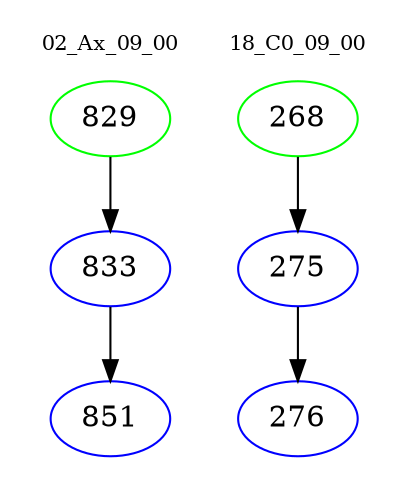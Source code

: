 digraph{
subgraph cluster_0 {
color = white
label = "02_Ax_09_00";
fontsize=10;
T0_829 [label="829", color="green"]
T0_829 -> T0_833 [color="black"]
T0_833 [label="833", color="blue"]
T0_833 -> T0_851 [color="black"]
T0_851 [label="851", color="blue"]
}
subgraph cluster_1 {
color = white
label = "18_C0_09_00";
fontsize=10;
T1_268 [label="268", color="green"]
T1_268 -> T1_275 [color="black"]
T1_275 [label="275", color="blue"]
T1_275 -> T1_276 [color="black"]
T1_276 [label="276", color="blue"]
}
}

